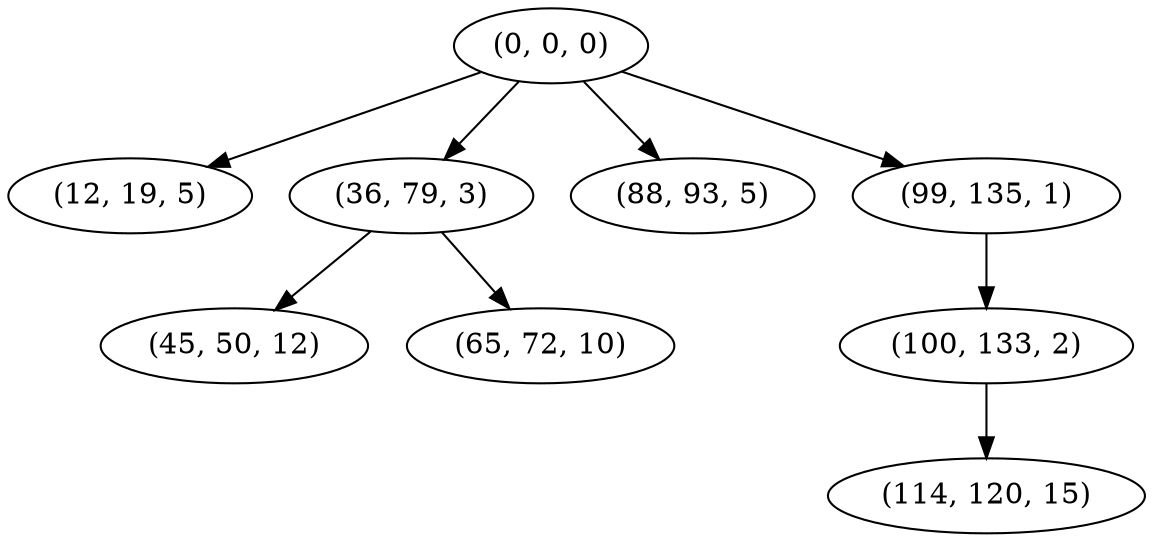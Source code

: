 digraph tree {
    "(0, 0, 0)";
    "(12, 19, 5)";
    "(36, 79, 3)";
    "(45, 50, 12)";
    "(65, 72, 10)";
    "(88, 93, 5)";
    "(99, 135, 1)";
    "(100, 133, 2)";
    "(114, 120, 15)";
    "(0, 0, 0)" -> "(12, 19, 5)";
    "(0, 0, 0)" -> "(36, 79, 3)";
    "(0, 0, 0)" -> "(88, 93, 5)";
    "(0, 0, 0)" -> "(99, 135, 1)";
    "(36, 79, 3)" -> "(45, 50, 12)";
    "(36, 79, 3)" -> "(65, 72, 10)";
    "(99, 135, 1)" -> "(100, 133, 2)";
    "(100, 133, 2)" -> "(114, 120, 15)";
}
